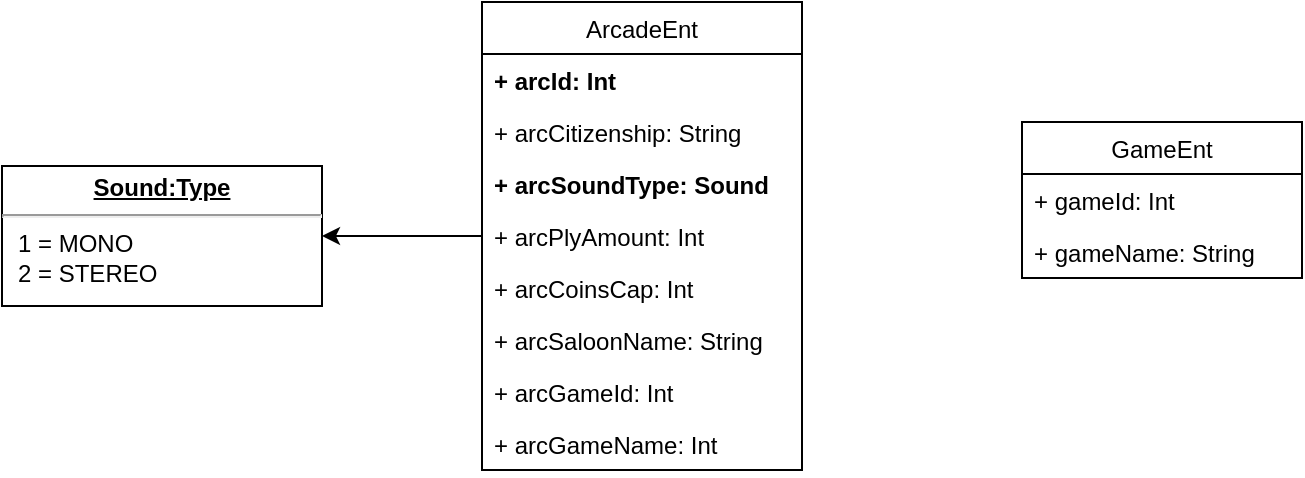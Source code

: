 <mxfile version="15.8.3" type="device"><diagram id="L0BHQHyECIDWIkXoH9_l" name="Page-1"><mxGraphModel dx="1216" dy="479" grid="1" gridSize="10" guides="1" tooltips="1" connect="1" arrows="1" fold="1" page="0" pageScale="1" pageWidth="827" pageHeight="1169" math="0" shadow="0"><root><mxCell id="0"/><mxCell id="1" parent="0"/><mxCell id="Wine7yKE4g7e7--UJQ1h-15" style="edgeStyle=orthogonalEdgeStyle;rounded=0;orthogonalLoop=1;jettySize=auto;html=1;entryX=1;entryY=0.5;entryDx=0;entryDy=0;" edge="1" parent="1" source="Wine7yKE4g7e7--UJQ1h-1" target="Wine7yKE4g7e7--UJQ1h-14"><mxGeometry relative="1" as="geometry"/></mxCell><mxCell id="Wine7yKE4g7e7--UJQ1h-1" value="ArcadeEnt" style="swimlane;fontStyle=0;childLayout=stackLayout;horizontal=1;startSize=26;fillColor=none;horizontalStack=0;resizeParent=1;resizeParentMax=0;resizeLast=0;collapsible=1;marginBottom=0;" vertex="1" parent="1"><mxGeometry x="180" y="170" width="160" height="234" as="geometry"/></mxCell><mxCell id="Wine7yKE4g7e7--UJQ1h-2" value="+ arcId: Int" style="text;strokeColor=none;fillColor=none;align=left;verticalAlign=top;spacingLeft=4;spacingRight=4;overflow=hidden;rotatable=0;points=[[0,0.5],[1,0.5]];portConstraint=eastwest;fontStyle=1" vertex="1" parent="Wine7yKE4g7e7--UJQ1h-1"><mxGeometry y="26" width="160" height="26" as="geometry"/></mxCell><mxCell id="Wine7yKE4g7e7--UJQ1h-3" value="+ arcCitizenship: String" style="text;strokeColor=none;fillColor=none;align=left;verticalAlign=top;spacingLeft=4;spacingRight=4;overflow=hidden;rotatable=0;points=[[0,0.5],[1,0.5]];portConstraint=eastwest;" vertex="1" parent="Wine7yKE4g7e7--UJQ1h-1"><mxGeometry y="52" width="160" height="26" as="geometry"/></mxCell><mxCell id="Wine7yKE4g7e7--UJQ1h-4" value="+ arcSoundType: Sound" style="text;strokeColor=none;fillColor=none;align=left;verticalAlign=top;spacingLeft=4;spacingRight=4;overflow=hidden;rotatable=0;points=[[0,0.5],[1,0.5]];portConstraint=eastwest;fontStyle=1" vertex="1" parent="Wine7yKE4g7e7--UJQ1h-1"><mxGeometry y="78" width="160" height="26" as="geometry"/></mxCell><mxCell id="Wine7yKE4g7e7--UJQ1h-6" value="+ arcPlyAmount: Int" style="text;strokeColor=none;fillColor=none;align=left;verticalAlign=top;spacingLeft=4;spacingRight=4;overflow=hidden;rotatable=0;points=[[0,0.5],[1,0.5]];portConstraint=eastwest;" vertex="1" parent="Wine7yKE4g7e7--UJQ1h-1"><mxGeometry y="104" width="160" height="26" as="geometry"/></mxCell><mxCell id="Wine7yKE4g7e7--UJQ1h-5" value="+ arcCoinsCap: Int" style="text;strokeColor=none;fillColor=none;align=left;verticalAlign=top;spacingLeft=4;spacingRight=4;overflow=hidden;rotatable=0;points=[[0,0.5],[1,0.5]];portConstraint=eastwest;" vertex="1" parent="Wine7yKE4g7e7--UJQ1h-1"><mxGeometry y="130" width="160" height="26" as="geometry"/></mxCell><mxCell id="Wine7yKE4g7e7--UJQ1h-8" value="+ arcSaloonName: String" style="text;strokeColor=none;fillColor=none;align=left;verticalAlign=top;spacingLeft=4;spacingRight=4;overflow=hidden;rotatable=0;points=[[0,0.5],[1,0.5]];portConstraint=eastwest;" vertex="1" parent="Wine7yKE4g7e7--UJQ1h-1"><mxGeometry y="156" width="160" height="26" as="geometry"/></mxCell><mxCell id="Wine7yKE4g7e7--UJQ1h-9" value="+ arcGameId: Int" style="text;strokeColor=none;fillColor=none;align=left;verticalAlign=top;spacingLeft=4;spacingRight=4;overflow=hidden;rotatable=0;points=[[0,0.5],[1,0.5]];portConstraint=eastwest;" vertex="1" parent="Wine7yKE4g7e7--UJQ1h-1"><mxGeometry y="182" width="160" height="26" as="geometry"/></mxCell><mxCell id="Wine7yKE4g7e7--UJQ1h-7" value="+ arcGameName: Int" style="text;strokeColor=none;fillColor=none;align=left;verticalAlign=top;spacingLeft=4;spacingRight=4;overflow=hidden;rotatable=0;points=[[0,0.5],[1,0.5]];portConstraint=eastwest;" vertex="1" parent="Wine7yKE4g7e7--UJQ1h-1"><mxGeometry y="208" width="160" height="26" as="geometry"/></mxCell><mxCell id="Wine7yKE4g7e7--UJQ1h-10" value="GameEnt" style="swimlane;fontStyle=0;childLayout=stackLayout;horizontal=1;startSize=26;fillColor=none;horizontalStack=0;resizeParent=1;resizeParentMax=0;resizeLast=0;collapsible=1;marginBottom=0;" vertex="1" parent="1"><mxGeometry x="450" y="230" width="140" height="78" as="geometry"/></mxCell><mxCell id="Wine7yKE4g7e7--UJQ1h-11" value="+ gameId: Int" style="text;strokeColor=none;fillColor=none;align=left;verticalAlign=top;spacingLeft=4;spacingRight=4;overflow=hidden;rotatable=0;points=[[0,0.5],[1,0.5]];portConstraint=eastwest;" vertex="1" parent="Wine7yKE4g7e7--UJQ1h-10"><mxGeometry y="26" width="140" height="26" as="geometry"/></mxCell><mxCell id="Wine7yKE4g7e7--UJQ1h-12" value="+ gameName: String" style="text;strokeColor=none;fillColor=none;align=left;verticalAlign=top;spacingLeft=4;spacingRight=4;overflow=hidden;rotatable=0;points=[[0,0.5],[1,0.5]];portConstraint=eastwest;" vertex="1" parent="Wine7yKE4g7e7--UJQ1h-10"><mxGeometry y="52" width="140" height="26" as="geometry"/></mxCell><mxCell id="Wine7yKE4g7e7--UJQ1h-14" value="&lt;p style=&quot;margin: 0px ; margin-top: 4px ; text-align: center ; text-decoration: underline&quot;&gt;&lt;b&gt;Sound:Type&lt;/b&gt;&lt;/p&gt;&lt;hr&gt;&lt;p style=&quot;margin: 0px ; margin-left: 8px&quot;&gt;1 = MONO&lt;br&gt;2 = STEREO&lt;br&gt;&lt;/p&gt;" style="verticalAlign=top;align=left;overflow=fill;fontSize=12;fontFamily=Helvetica;html=1;" vertex="1" parent="1"><mxGeometry x="-60" y="252" width="160" height="70" as="geometry"/></mxCell></root></mxGraphModel></diagram></mxfile>